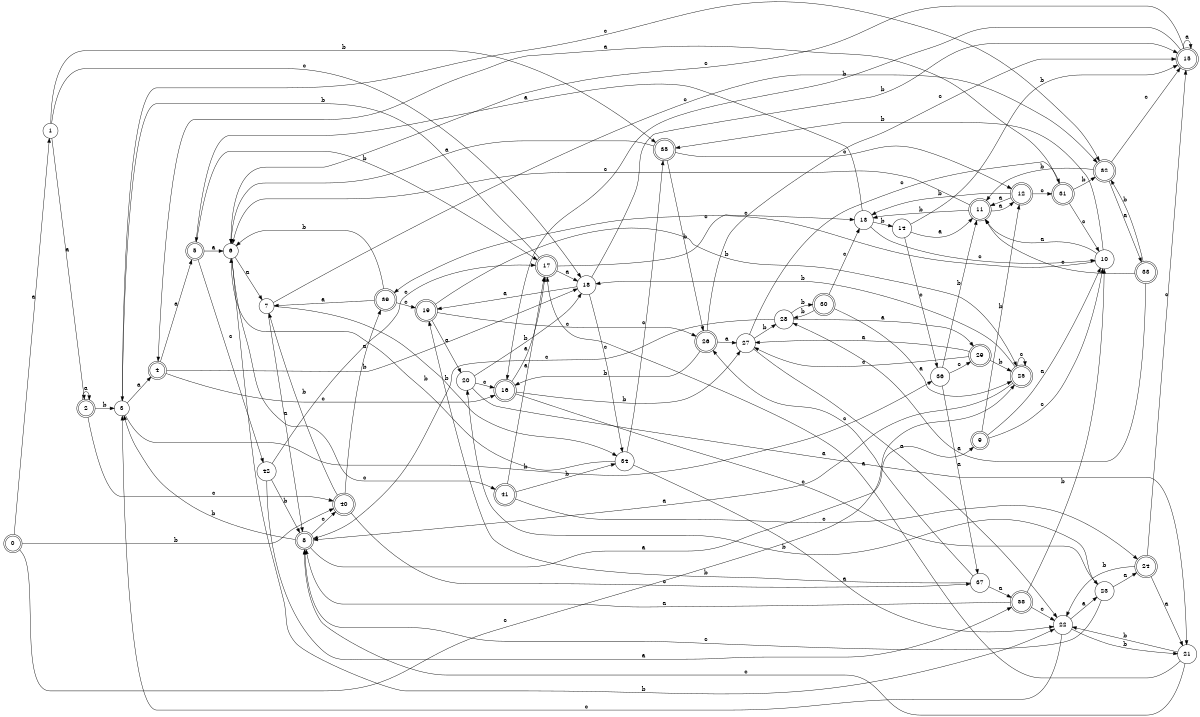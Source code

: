 digraph n35_4 {
__start0 [label="" shape="none"];

rankdir=LR;
size="8,5";

s0 [style="rounded,filled", color="black", fillcolor="white" shape="doublecircle", label="0"];
s1 [style="filled", color="black", fillcolor="white" shape="circle", label="1"];
s2 [style="rounded,filled", color="black", fillcolor="white" shape="doublecircle", label="2"];
s3 [style="filled", color="black", fillcolor="white" shape="circle", label="3"];
s4 [style="rounded,filled", color="black", fillcolor="white" shape="doublecircle", label="4"];
s5 [style="rounded,filled", color="black", fillcolor="white" shape="doublecircle", label="5"];
s6 [style="filled", color="black", fillcolor="white" shape="circle", label="6"];
s7 [style="filled", color="black", fillcolor="white" shape="circle", label="7"];
s8 [style="rounded,filled", color="black", fillcolor="white" shape="doublecircle", label="8"];
s9 [style="rounded,filled", color="black", fillcolor="white" shape="doublecircle", label="9"];
s10 [style="filled", color="black", fillcolor="white" shape="circle", label="10"];
s11 [style="rounded,filled", color="black", fillcolor="white" shape="doublecircle", label="11"];
s12 [style="rounded,filled", color="black", fillcolor="white" shape="doublecircle", label="12"];
s13 [style="filled", color="black", fillcolor="white" shape="circle", label="13"];
s14 [style="filled", color="black", fillcolor="white" shape="circle", label="14"];
s15 [style="rounded,filled", color="black", fillcolor="white" shape="doublecircle", label="15"];
s16 [style="rounded,filled", color="black", fillcolor="white" shape="doublecircle", label="16"];
s17 [style="rounded,filled", color="black", fillcolor="white" shape="doublecircle", label="17"];
s18 [style="filled", color="black", fillcolor="white" shape="circle", label="18"];
s19 [style="rounded,filled", color="black", fillcolor="white" shape="doublecircle", label="19"];
s20 [style="filled", color="black", fillcolor="white" shape="circle", label="20"];
s21 [style="filled", color="black", fillcolor="white" shape="circle", label="21"];
s22 [style="filled", color="black", fillcolor="white" shape="circle", label="22"];
s23 [style="filled", color="black", fillcolor="white" shape="circle", label="23"];
s24 [style="rounded,filled", color="black", fillcolor="white" shape="doublecircle", label="24"];
s25 [style="rounded,filled", color="black", fillcolor="white" shape="doublecircle", label="25"];
s26 [style="rounded,filled", color="black", fillcolor="white" shape="doublecircle", label="26"];
s27 [style="filled", color="black", fillcolor="white" shape="circle", label="27"];
s28 [style="filled", color="black", fillcolor="white" shape="circle", label="28"];
s29 [style="rounded,filled", color="black", fillcolor="white" shape="doublecircle", label="29"];
s30 [style="rounded,filled", color="black", fillcolor="white" shape="doublecircle", label="30"];
s31 [style="rounded,filled", color="black", fillcolor="white" shape="doublecircle", label="31"];
s32 [style="rounded,filled", color="black", fillcolor="white" shape="doublecircle", label="32"];
s33 [style="rounded,filled", color="black", fillcolor="white" shape="doublecircle", label="33"];
s34 [style="filled", color="black", fillcolor="white" shape="circle", label="34"];
s35 [style="rounded,filled", color="black", fillcolor="white" shape="doublecircle", label="35"];
s36 [style="filled", color="black", fillcolor="white" shape="circle", label="36"];
s37 [style="filled", color="black", fillcolor="white" shape="circle", label="37"];
s38 [style="rounded,filled", color="black", fillcolor="white" shape="doublecircle", label="38"];
s39 [style="rounded,filled", color="black", fillcolor="white" shape="doublecircle", label="39"];
s40 [style="rounded,filled", color="black", fillcolor="white" shape="doublecircle", label="40"];
s41 [style="rounded,filled", color="black", fillcolor="white" shape="doublecircle", label="41"];
s42 [style="filled", color="black", fillcolor="white" shape="circle", label="42"];
s0 -> s1 [label="a"];
s0 -> s40 [label="b"];
s0 -> s25 [label="c"];
s1 -> s2 [label="a"];
s1 -> s35 [label="b"];
s1 -> s18 [label="c"];
s2 -> s2 [label="a"];
s2 -> s3 [label="b"];
s2 -> s40 [label="c"];
s3 -> s4 [label="a"];
s3 -> s36 [label="b"];
s3 -> s32 [label="c"];
s4 -> s5 [label="a"];
s4 -> s18 [label="b"];
s4 -> s16 [label="c"];
s5 -> s6 [label="a"];
s5 -> s17 [label="b"];
s5 -> s42 [label="c"];
s6 -> s7 [label="a"];
s6 -> s22 [label="b"];
s6 -> s41 [label="c"];
s7 -> s8 [label="a"];
s7 -> s34 [label="b"];
s7 -> s32 [label="c"];
s8 -> s9 [label="a"];
s8 -> s3 [label="b"];
s8 -> s40 [label="c"];
s9 -> s10 [label="a"];
s9 -> s12 [label="b"];
s9 -> s10 [label="c"];
s10 -> s11 [label="a"];
s10 -> s35 [label="b"];
s10 -> s39 [label="c"];
s11 -> s12 [label="a"];
s11 -> s13 [label="b"];
s11 -> s6 [label="c"];
s12 -> s11 [label="a"];
s12 -> s13 [label="b"];
s12 -> s31 [label="c"];
s13 -> s5 [label="a"];
s13 -> s14 [label="b"];
s13 -> s10 [label="c"];
s14 -> s11 [label="a"];
s14 -> s15 [label="b"];
s14 -> s36 [label="c"];
s15 -> s15 [label="a"];
s15 -> s16 [label="b"];
s15 -> s6 [label="c"];
s16 -> s17 [label="a"];
s16 -> s27 [label="b"];
s16 -> s23 [label="c"];
s17 -> s18 [label="a"];
s17 -> s3 [label="b"];
s17 -> s13 [label="c"];
s18 -> s19 [label="a"];
s18 -> s15 [label="b"];
s18 -> s34 [label="c"];
s19 -> s20 [label="a"];
s19 -> s25 [label="b"];
s19 -> s26 [label="c"];
s20 -> s21 [label="a"];
s20 -> s18 [label="b"];
s20 -> s16 [label="c"];
s21 -> s17 [label="a"];
s21 -> s22 [label="b"];
s21 -> s8 [label="c"];
s22 -> s23 [label="a"];
s22 -> s21 [label="b"];
s22 -> s3 [label="c"];
s23 -> s24 [label="a"];
s23 -> s20 [label="b"];
s23 -> s8 [label="c"];
s24 -> s21 [label="a"];
s24 -> s22 [label="b"];
s24 -> s15 [label="c"];
s25 -> s8 [label="a"];
s25 -> s18 [label="b"];
s25 -> s25 [label="c"];
s26 -> s27 [label="a"];
s26 -> s16 [label="b"];
s26 -> s15 [label="c"];
s27 -> s22 [label="a"];
s27 -> s28 [label="b"];
s27 -> s31 [label="c"];
s28 -> s29 [label="a"];
s28 -> s30 [label="b"];
s28 -> s8 [label="c"];
s29 -> s27 [label="a"];
s29 -> s25 [label="b"];
s29 -> s27 [label="c"];
s30 -> s25 [label="a"];
s30 -> s28 [label="b"];
s30 -> s13 [label="c"];
s31 -> s4 [label="a"];
s31 -> s32 [label="b"];
s31 -> s10 [label="c"];
s32 -> s33 [label="a"];
s32 -> s11 [label="b"];
s32 -> s15 [label="c"];
s33 -> s28 [label="a"];
s33 -> s32 [label="b"];
s33 -> s11 [label="c"];
s34 -> s22 [label="a"];
s34 -> s6 [label="b"];
s34 -> s35 [label="c"];
s35 -> s6 [label="a"];
s35 -> s26 [label="b"];
s35 -> s12 [label="c"];
s36 -> s37 [label="a"];
s36 -> s11 [label="b"];
s36 -> s29 [label="c"];
s37 -> s38 [label="a"];
s37 -> s19 [label="b"];
s37 -> s26 [label="c"];
s38 -> s8 [label="a"];
s38 -> s10 [label="b"];
s38 -> s22 [label="c"];
s39 -> s7 [label="a"];
s39 -> s6 [label="b"];
s39 -> s19 [label="c"];
s40 -> s39 [label="a"];
s40 -> s7 [label="b"];
s40 -> s37 [label="c"];
s41 -> s17 [label="a"];
s41 -> s34 [label="b"];
s41 -> s24 [label="c"];
s42 -> s38 [label="a"];
s42 -> s8 [label="b"];
s42 -> s17 [label="c"];

}
